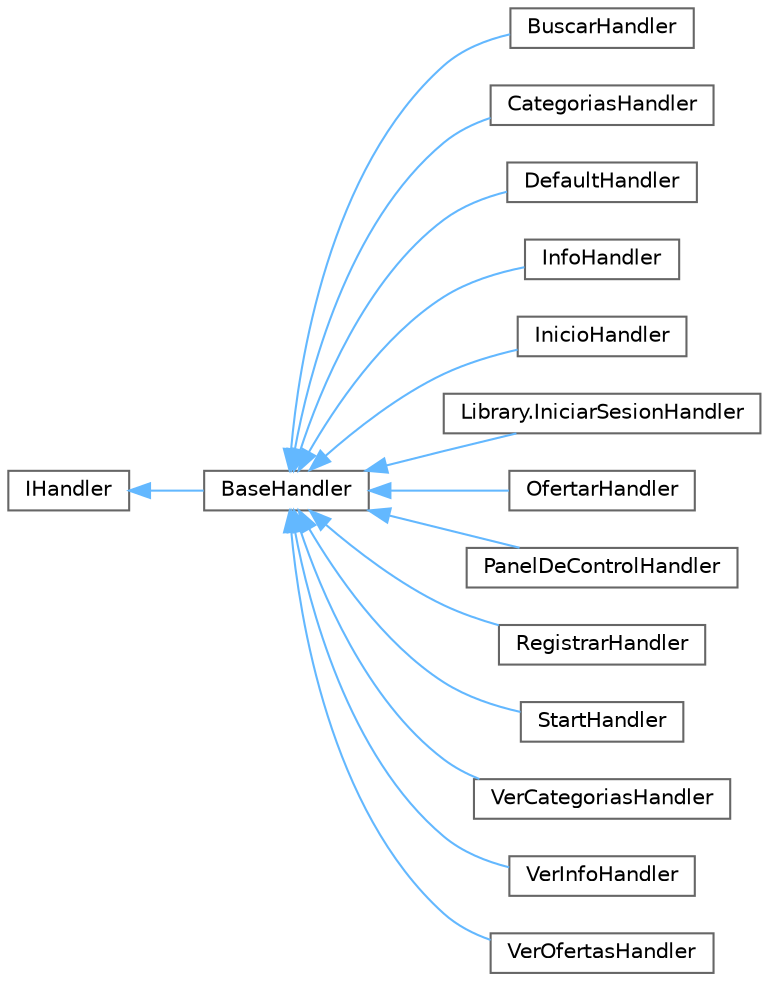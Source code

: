 digraph "Graphical Class Hierarchy"
{
 // INTERACTIVE_SVG=YES
 // LATEX_PDF_SIZE
  bgcolor="transparent";
  edge [fontname=Helvetica,fontsize=10,labelfontname=Helvetica,labelfontsize=10];
  node [fontname=Helvetica,fontsize=10,shape=box,height=0.2,width=0.4];
  rankdir="LR";
  Node0 [label="IHandler",height=0.2,width=0.4,color="grey40", fillcolor="white", style="filled",URL="$interfaceIHandler.html",tooltip="Interfaz para implementar el patrón Chain of Responsibility. En ese patrón se pasa un mensaje a travé..."];
  Node0 -> Node1 [dir="back",color="steelblue1",style="solid"];
  Node1 [label="BaseHandler",height=0.2,width=0.4,color="grey40", fillcolor="white", style="filled",URL="$classBaseHandler.html",tooltip="Clase base para implementar el patrón Chain of Responsibility. En ese patrón se pasa un mensaje a tra..."];
  Node1 -> Node2 [dir="back",color="steelblue1",style="solid"];
  Node2 [label="BuscarHandler",height=0.2,width=0.4,color="grey40", fillcolor="white", style="filled",URL="$classBuscarHandler.html",tooltip="Muestra una lista de OfertaDeServicio disponibles según su ID y el trabajo. El usuario puede seleccio..."];
  Node1 -> Node3 [dir="back",color="steelblue1",style="solid"];
  Node3 [label="CategoriasHandler",height=0.2,width=0.4,color="grey40", fillcolor="white", style="filled",URL="$classCategoriasHandler.html",tooltip="IHandler del patrón Chain of Responsibility que implementa lee la palabra categoria/s y muestra al us..."];
  Node1 -> Node4 [dir="back",color="steelblue1",style="solid"];
  Node4 [label="DefaultHandler",height=0.2,width=0.4,color="grey40", fillcolor="white", style="filled",URL="$classDefaultHandler.html",tooltip="IHandler \"default\", procesa una respuesta a cualquier mensaje que no lo haga otro handler."];
  Node1 -> Node5 [dir="back",color="steelblue1",style="solid"];
  Node5 [label="InfoHandler",height=0.2,width=0.4,color="grey40", fillcolor="white", style="filled",URL="$classInfoHandler.html",tooltip="Un \"handler\" del patrón Chain of Responsibility que lee el comando \"info\"."];
  Node1 -> Node6 [dir="back",color="steelblue1",style="solid"];
  Node6 [label="InicioHandler",height=0.2,width=0.4,color="grey40", fillcolor="white", style="filled",URL="$classInicioHandler.html",tooltip="Dependiendo del TipoDeUsuario del Usuario muestra distintas opciones. Para un Trabajador muestra Ofer..."];
  Node1 -> Node7 [dir="back",color="steelblue1",style="solid"];
  Node7 [label="Library.IniciarSesionHandler",height=0.2,width=0.4,color="grey40", fillcolor="white", style="filled",URL="$classLibrary_1_1IniciarSesionHandler.html",tooltip="Solicita al usuario su Nick y su Contraseña y si coinciden con la base de datos pasa a InicioHandler."];
  Node1 -> Node8 [dir="back",color="steelblue1",style="solid"];
  Node8 [label="OfertarHandler",height=0.2,width=0.4,color="grey40", fillcolor="white", style="filled",URL="$classOfertarHandler.html",tooltip="Permite a un Trabajador crear una oferta de servicio, mediante lo cual se le pedirá la categoría en l..."];
  Node1 -> Node9 [dir="back",color="steelblue1",style="solid"];
  Node9 [label="PanelDeControlHandler",height=0.2,width=0.4,color="grey40", fillcolor="white", style="filled",URL="$classPanelDeControlHandler.html",tooltip="Se fija si el Telegram ID de la persona corresponde a un administrador y le pide su contraseña de adm..."];
  Node1 -> Node10 [dir="back",color="steelblue1",style="solid"];
  Node10 [label="RegistrarHandler",height=0.2,width=0.4,color="grey40", fillcolor="white", style="filled",URL="$classRegistrarHandler.html",tooltip="Handler para manejar el ingreso de datos del Usuario."];
  Node1 -> Node11 [dir="back",color="steelblue1",style="solid"];
  Node11 [label="StartHandler",height=0.2,width=0.4,color="grey40", fillcolor="white", style="filled",URL="$classStartHandler.html",tooltip="Un \"handler\" del patrón Chain of Responsibility que lee la palabra \"start\", o el comando /start,..."];
  Node1 -> Node12 [dir="back",color="steelblue1",style="solid"];
  Node12 [label="VerCategoriasHandler",height=0.2,width=0.4,color="grey40", fillcolor="white", style="filled",URL="$classVerCategoriasHandler.html",tooltip="IHandler del patrón Chain of Responsibility que implementa lee la palabra categoria/s y muestra al us..."];
  Node1 -> Node13 [dir="back",color="steelblue1",style="solid"];
  Node13 [label="VerInfoHandler",height=0.2,width=0.4,color="grey40", fillcolor="white", style="filled",URL="$classVerInfoHandler.html",tooltip="Muestra toda la información correspondiente al Usuario que tiene la sesión iniciada,..."];
  Node1 -> Node14 [dir="back",color="steelblue1",style="solid"];
  Node14 [label="VerOfertasHandler",height=0.2,width=0.4,color="grey40", fillcolor="white", style="filled",URL="$classVerOfertasHandler.html",tooltip="Presenta al trabajador cada OfertaDeServicio vigente ligada al mismo y le permite calificar al Emplea..."];
}
